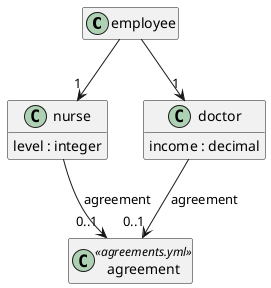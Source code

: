 @startuml
hide <<Path>> circle
hide <<Response>> circle
hide <<Parameter>> circle
hide empty methods
hide empty fields
skinparam class {
BackgroundColor<<Path>> Wheat
}
set namespaceSeparator none

class "employee" {
}

class "nurse" {
  {field} level : integer
}

class "doctor" {
  {field} income : decimal
}

class "agreement" <<agreements.yml>> {
}

"employee" --> "1" "doctor"

"employee" --> "1" "nurse"

"nurse" --> "0..1" "agreement"  :  "agreement"

"doctor" --> "0..1" "agreement"  :  "agreement"

@enduml